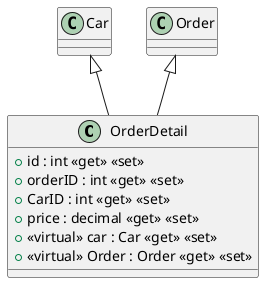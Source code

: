 @startuml
class OrderDetail {
    + id : int <<get>> <<set>>
    + orderID : int <<get>> <<set>>
    + CarID : int <<get>> <<set>>
    + price : decimal <<get>> <<set>>
    + <<virtual>> car : Car <<get>> <<set>>
    + <<virtual>> Order : Order <<get>> <<set>>
}
Car <|-- OrderDetail
Order <|-- OrderDetail
@enduml
